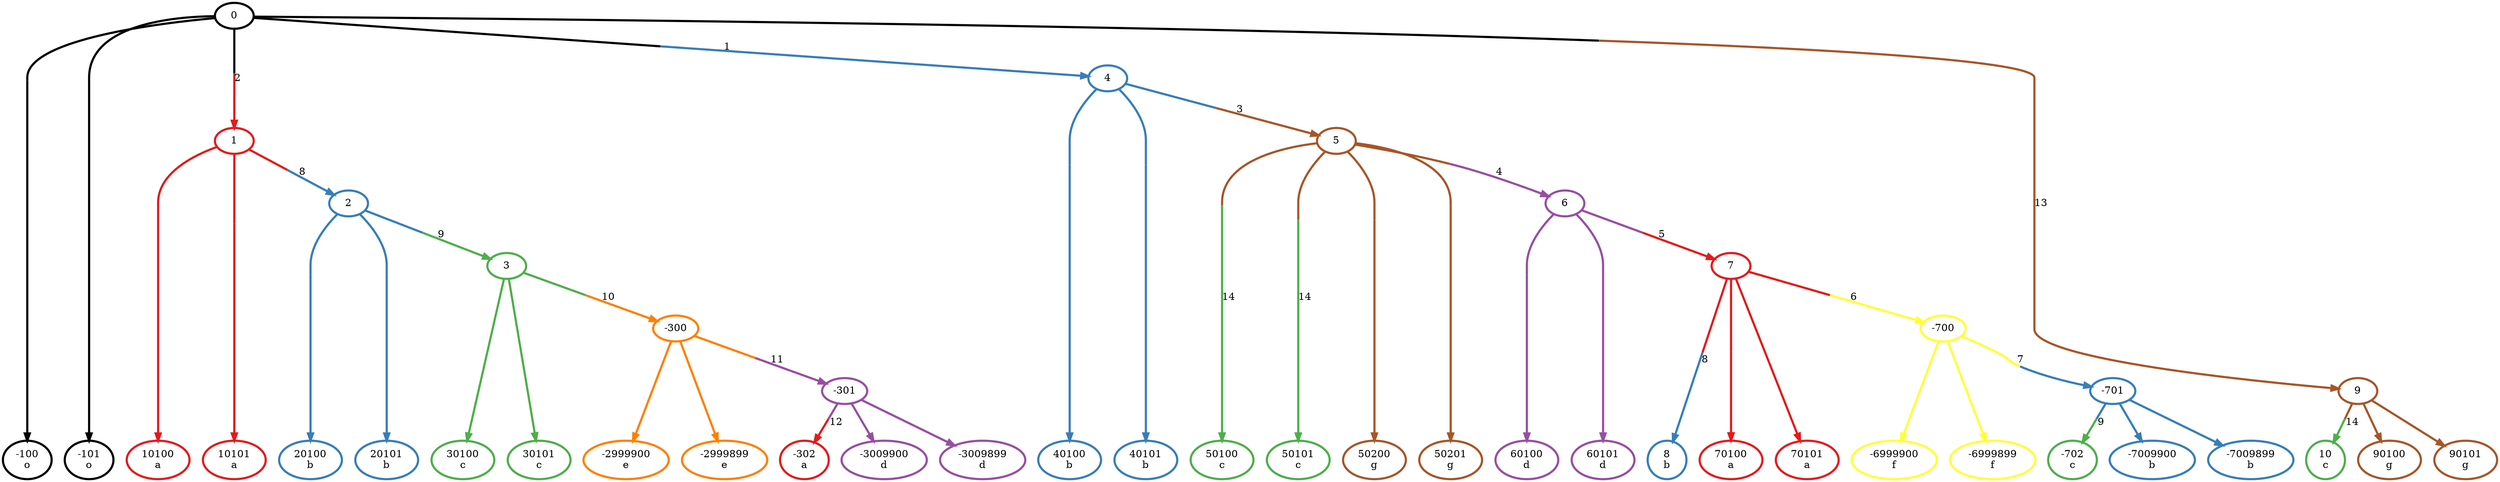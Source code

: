 digraph T {
	{
		rank=same
		0 [penwidth=3,colorscheme=set19,color=11,label="-100\no"]
		1 [penwidth=3,colorscheme=set19,color=11,label="-101\no"]
		2 [penwidth=3,colorscheme=set19,color=1,label="10100\na"]
		3 [penwidth=3,colorscheme=set19,color=1,label="10101\na"]
		4 [penwidth=3,colorscheme=set19,color=2,label="40100\nb"]
		5 [penwidth=3,colorscheme=set19,color=2,label="40101\nb"]
		6 [penwidth=3,colorscheme=set19,color=3,label="10\nc"]
		7 [penwidth=3,colorscheme=set19,color=7,label="90100\ng"]
		8 [penwidth=3,colorscheme=set19,color=7,label="90101\ng"]
		9 [penwidth=3,colorscheme=set19,color=2,label="20100\nb"]
		10 [penwidth=3,colorscheme=set19,color=2,label="20101\nb"]
		11 [penwidth=3,colorscheme=set19,color=3,label="30100\nc"]
		12 [penwidth=3,colorscheme=set19,color=3,label="30101\nc"]
		13 [penwidth=3,colorscheme=set19,color=5,label="-2999900\ne"]
		14 [penwidth=3,colorscheme=set19,color=5,label="-2999899\ne"]
		15 [penwidth=3,colorscheme=set19,color=1,label="-302\na"]
		16 [penwidth=3,colorscheme=set19,color=4,label="-3009900\nd"]
		17 [penwidth=3,colorscheme=set19,color=4,label="-3009899\nd"]
		18 [penwidth=3,colorscheme=set19,color=3,label="50100\nc"]
		19 [penwidth=3,colorscheme=set19,color=3,label="50101\nc"]
		20 [penwidth=3,colorscheme=set19,color=7,label="50200\ng"]
		21 [penwidth=3,colorscheme=set19,color=7,label="50201\ng"]
		22 [penwidth=3,colorscheme=set19,color=4,label="60100\nd"]
		23 [penwidth=3,colorscheme=set19,color=4,label="60101\nd"]
		24 [penwidth=3,colorscheme=set19,color=2,label="8\nb"]
		25 [penwidth=3,colorscheme=set19,color=1,label="70100\na"]
		26 [penwidth=3,colorscheme=set19,color=1,label="70101\na"]
		27 [penwidth=3,colorscheme=set19,color=6,label="-6999900\nf"]
		28 [penwidth=3,colorscheme=set19,color=6,label="-6999899\nf"]
		29 [penwidth=3,colorscheme=set19,color=3,label="-702\nc"]
		30 [penwidth=3,colorscheme=set19,color=2,label="-7009900\nb"]
		31 [penwidth=3,colorscheme=set19,color=2,label="-7009899\nb"]
	}
	32 [penwidth=3,colorscheme=set19,color=11,label="0"]
	33 [penwidth=3,colorscheme=set19,color=1,label="1"]
	34 [penwidth=3,colorscheme=set19,color=2,label="4"]
	35 [penwidth=3,colorscheme=set19,color=7,label="9"]
	36 [penwidth=3,colorscheme=set19,color=2,label="2"]
	37 [penwidth=3,colorscheme=set19,color=7,label="5"]
	38 [penwidth=3,colorscheme=set19,color=3,label="3"]
	39 [penwidth=3,colorscheme=set19,color=5,label="-300"]
	40 [penwidth=3,colorscheme=set19,color=4,label="-301"]
	41 [penwidth=3,colorscheme=set19,color=4,label="6"]
	42 [penwidth=3,colorscheme=set19,color=1,label="7"]
	43 [penwidth=3,colorscheme=set19,color=6,label="-700"]
	44 [penwidth=3,colorscheme=set19,color=2,label="-701"]
	32 -> 33 [penwidth=3,colorscheme=set19,color="11;0.5:1",label="2"]
	32 -> 34 [penwidth=3,colorscheme=set19,color="11;0.5:2",label="1"]
	32 -> 35 [penwidth=3,colorscheme=set19,color="11;0.5:7",label="13"]
	32 -> 0 [penwidth=3,colorscheme=set19,color="11;0.5:11"]
	32 -> 1 [penwidth=3,colorscheme=set19,color="11;0.5:11"]
	33 -> 36 [penwidth=3,colorscheme=set19,color="1;0.5:2",label="8"]
	33 -> 2 [penwidth=3,colorscheme=set19,color="1;0.5:1"]
	33 -> 3 [penwidth=3,colorscheme=set19,color="1;0.5:1"]
	34 -> 37 [penwidth=3,colorscheme=set19,color="2;0.5:7",label="3"]
	34 -> 4 [penwidth=3,colorscheme=set19,color="2;0.5:2"]
	34 -> 5 [penwidth=3,colorscheme=set19,color="2;0.5:2"]
	35 -> 6 [penwidth=3,colorscheme=set19,color="7;0.5:3",label="14"]
	35 -> 7 [penwidth=3,colorscheme=set19,color="7;0.5:7"]
	35 -> 8 [penwidth=3,colorscheme=set19,color="7;0.5:7"]
	36 -> 38 [penwidth=3,colorscheme=set19,color="2;0.5:3",label="9"]
	36 -> 9 [penwidth=3,colorscheme=set19,color="2;0.5:2"]
	36 -> 10 [penwidth=3,colorscheme=set19,color="2;0.5:2"]
	37 -> 41 [penwidth=3,colorscheme=set19,color="7;0.5:4",label="4"]
	37 -> 18 [penwidth=3,colorscheme=set19,color="7;0.5:3",label="14"]
	37 -> 19 [penwidth=3,colorscheme=set19,color="7;0.5:3",label="14"]
	37 -> 20 [penwidth=3,colorscheme=set19,color="7;0.5:7"]
	37 -> 21 [penwidth=3,colorscheme=set19,color="7;0.5:7"]
	38 -> 39 [penwidth=3,colorscheme=set19,color="3;0.5:5",label="10"]
	38 -> 11 [penwidth=3,colorscheme=set19,color="3;0.5:3"]
	38 -> 12 [penwidth=3,colorscheme=set19,color="3;0.5:3"]
	39 -> 40 [penwidth=3,colorscheme=set19,color="5;0.5:4",label="11"]
	39 -> 13 [penwidth=3,colorscheme=set19,color="5;0.5:5"]
	39 -> 14 [penwidth=3,colorscheme=set19,color="5;0.5:5"]
	40 -> 15 [penwidth=3,colorscheme=set19,color="4;0.5:1",label="12"]
	40 -> 16 [penwidth=3,colorscheme=set19,color="4;0.5:4"]
	40 -> 17 [penwidth=3,colorscheme=set19,color="4;0.5:4"]
	41 -> 42 [penwidth=3,colorscheme=set19,color="4;0.5:1",label="5"]
	41 -> 22 [penwidth=3,colorscheme=set19,color="4;0.5:4"]
	41 -> 23 [penwidth=3,colorscheme=set19,color="4;0.5:4"]
	42 -> 43 [penwidth=3,colorscheme=set19,color="1;0.5:6",label="6"]
	42 -> 24 [penwidth=3,colorscheme=set19,color="1;0.5:2",label="8"]
	42 -> 25 [penwidth=3,colorscheme=set19,color="1;0.5:1"]
	42 -> 26 [penwidth=3,colorscheme=set19,color="1;0.5:1"]
	43 -> 44 [penwidth=3,colorscheme=set19,color="6;0.5:2",label="7"]
	43 -> 27 [penwidth=3,colorscheme=set19,color="6;0.5:6"]
	43 -> 28 [penwidth=3,colorscheme=set19,color="6;0.5:6"]
	44 -> 29 [penwidth=3,colorscheme=set19,color="2;0.5:3",label="9"]
	44 -> 30 [penwidth=3,colorscheme=set19,color="2;0.5:2"]
	44 -> 31 [penwidth=3,colorscheme=set19,color="2;0.5:2"]
}
